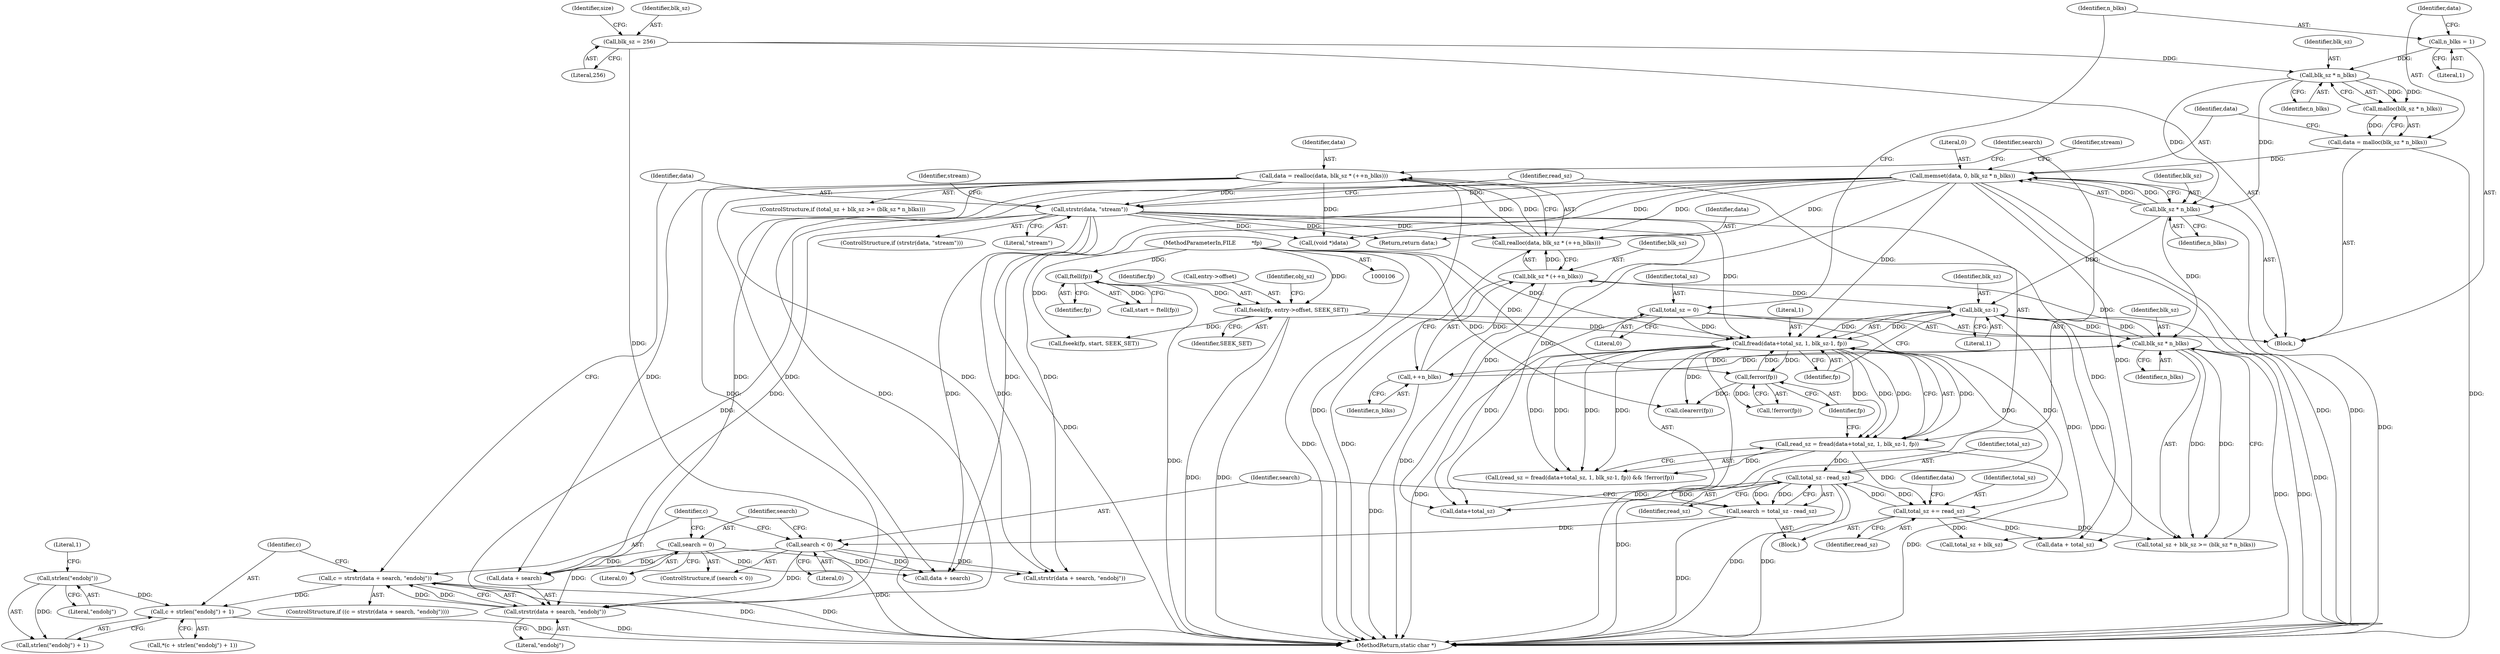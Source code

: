 digraph "1_pdfresurrect_0c4120fffa3dffe97b95c486a120eded82afe8a6_3@API" {
"1000278" [label="(Call,c + strlen(\"endobj\") + 1)"];
"1000268" [label="(Call,c = strstr(data + search, \"endobj\"))"];
"1000270" [label="(Call,strstr(data + search, \"endobj\"))"];
"1000247" [label="(Call,data = realloc(data, blk_sz * (++n_blks)))"];
"1000249" [label="(Call,realloc(data, blk_sz * (++n_blks)))"];
"1000204" [label="(Call,memset(data, 0, blk_sz * n_blks))"];
"1000198" [label="(Call,data = malloc(blk_sz * n_blks))"];
"1000200" [label="(Call,malloc(blk_sz * n_blks))"];
"1000201" [label="(Call,blk_sz * n_blks)"];
"1000114" [label="(Call,blk_sz = 256)"];
"1000195" [label="(Call,n_blks = 1)"];
"1000207" [label="(Call,blk_sz * n_blks)"];
"1000307" [label="(Call,strstr(data, \"stream\"))"];
"1000251" [label="(Call,blk_sz * (++n_blks))"];
"1000244" [label="(Call,blk_sz * n_blks)"];
"1000222" [label="(Call,blk_sz-1)"];
"1000253" [label="(Call,++n_blks)"];
"1000264" [label="(Call,search = 0)"];
"1000261" [label="(Call,search < 0)"];
"1000255" [label="(Call,search = total_sz - read_sz)"];
"1000257" [label="(Call,total_sz - read_sz)"];
"1000230" [label="(Call,total_sz += read_sz)"];
"1000215" [label="(Call,read_sz = fread(data+total_sz, 1, blk_sz-1, fp))"];
"1000217" [label="(Call,fread(data+total_sz, 1, blk_sz-1, fp))"];
"1000192" [label="(Call,total_sz = 0)"];
"1000227" [label="(Call,ferror(fp))"];
"1000107" [label="(MethodParameterIn,FILE         *fp)"];
"1000183" [label="(Call,fseek(fp, entry->offset, SEEK_SET))"];
"1000142" [label="(Call,ftell(fp))"];
"1000281" [label="(Call,strlen(\"endobj\"))"];
"1000205" [label="(Identifier,data)"];
"1000142" [label="(Call,ftell(fp))"];
"1000333" [label="(MethodReturn,static char *)"];
"1000195" [label="(Call,n_blks = 1)"];
"1000227" [label="(Call,ferror(fp))"];
"1000217" [label="(Call,fread(data+total_sz, 1, blk_sz-1, fp))"];
"1000315" [label="(Call,fseek(fp, start, SEEK_SET))"];
"1000185" [label="(Call,entry->offset)"];
"1000218" [label="(Call,data+total_sz)"];
"1000307" [label="(Call,strstr(data, \"stream\"))"];
"1000259" [label="(Identifier,read_sz)"];
"1000240" [label="(Call,total_sz + blk_sz >= (blk_sz * n_blks))"];
"1000281" [label="(Call,strlen(\"endobj\"))"];
"1000204" [label="(Call,memset(data, 0, blk_sz * n_blks))"];
"1000295" [label="(Call,(void *)data)"];
"1000107" [label="(MethodParameterIn,FILE         *fp)"];
"1000248" [label="(Identifier,data)"];
"1000290" [label="(Call,strstr(data + search, \"endobj\"))"];
"1000207" [label="(Call,blk_sz * n_blks)"];
"1000291" [label="(Call,data + search)"];
"1000114" [label="(Call,blk_sz = 256)"];
"1000251" [label="(Call,blk_sz * (++n_blks))"];
"1000254" [label="(Identifier,n_blks)"];
"1000190" [label="(Identifier,obj_sz)"];
"1000193" [label="(Identifier,total_sz)"];
"1000203" [label="(Identifier,n_blks)"];
"1000253" [label="(Call,++n_blks)"];
"1000236" [label="(Identifier,data)"];
"1000211" [label="(Identifier,stream)"];
"1000225" [label="(Identifier,fp)"];
"1000200" [label="(Call,malloc(blk_sz * n_blks))"];
"1000267" [label="(ControlStructure,if ((c = strstr(data + search, \"endobj\"))))"];
"1000250" [label="(Identifier,data)"];
"1000232" [label="(Identifier,read_sz)"];
"1000222" [label="(Call,blk_sz-1)"];
"1000221" [label="(Literal,1)"];
"1000199" [label="(Identifier,data)"];
"1000255" [label="(Call,search = total_sz - read_sz)"];
"1000194" [label="(Literal,0)"];
"1000129" [label="(Identifier,size)"];
"1000188" [label="(Identifier,SEEK_SET)"];
"1000197" [label="(Literal,1)"];
"1000268" [label="(Call,c = strstr(data + search, \"endobj\"))"];
"1000306" [label="(ControlStructure,if (strstr(data, \"stream\")))"];
"1000274" [label="(Literal,\"endobj\")"];
"1000280" [label="(Call,strlen(\"endobj\") + 1)"];
"1000249" [label="(Call,realloc(data, blk_sz * (++n_blks)))"];
"1000226" [label="(Call,!ferror(fp))"];
"1000206" [label="(Literal,0)"];
"1000277" [label="(Call,*(c + strlen(\"endobj\") + 1))"];
"1000192" [label="(Call,total_sz = 0)"];
"1000140" [label="(Call,start = ftell(fp))"];
"1000241" [label="(Call,total_sz + blk_sz)"];
"1000257" [label="(Call,total_sz - read_sz)"];
"1000209" [label="(Identifier,n_blks)"];
"1000252" [label="(Identifier,blk_sz)"];
"1000265" [label="(Identifier,search)"];
"1000235" [label="(Call,data + total_sz)"];
"1000262" [label="(Identifier,search)"];
"1000244" [label="(Call,blk_sz * n_blks)"];
"1000116" [label="(Literal,256)"];
"1000215" [label="(Call,read_sz = fread(data+total_sz, 1, blk_sz-1, fp))"];
"1000115" [label="(Identifier,blk_sz)"];
"1000198" [label="(Call,data = malloc(blk_sz * n_blks))"];
"1000231" [label="(Identifier,total_sz)"];
"1000230" [label="(Call,total_sz += read_sz)"];
"1000279" [label="(Identifier,c)"];
"1000214" [label="(Call,(read_sz = fread(data+total_sz, 1, blk_sz-1, fp)) && !ferror(fp))"];
"1000331" [label="(Return,return data;)"];
"1000282" [label="(Literal,\"endobj\")"];
"1000201" [label="(Call,blk_sz * n_blks)"];
"1000269" [label="(Identifier,c)"];
"1000260" [label="(ControlStructure,if (search < 0))"];
"1000228" [label="(Identifier,fp)"];
"1000246" [label="(Identifier,n_blks)"];
"1000309" [label="(Literal,\"stream\")"];
"1000245" [label="(Identifier,blk_sz)"];
"1000261" [label="(Call,search < 0)"];
"1000112" [label="(Block,)"];
"1000208" [label="(Identifier,blk_sz)"];
"1000256" [label="(Identifier,search)"];
"1000278" [label="(Call,c + strlen(\"endobj\") + 1)"];
"1000229" [label="(Block,)"];
"1000196" [label="(Identifier,n_blks)"];
"1000216" [label="(Identifier,read_sz)"];
"1000271" [label="(Call,data + search)"];
"1000224" [label="(Literal,1)"];
"1000311" [label="(Identifier,stream)"];
"1000270" [label="(Call,strstr(data + search, \"endobj\"))"];
"1000202" [label="(Identifier,blk_sz)"];
"1000239" [label="(ControlStructure,if (total_sz + blk_sz >= (blk_sz * n_blks)))"];
"1000313" [label="(Call,clearerr(fp))"];
"1000308" [label="(Identifier,data)"];
"1000143" [label="(Identifier,fp)"];
"1000264" [label="(Call,search = 0)"];
"1000258" [label="(Identifier,total_sz)"];
"1000247" [label="(Call,data = realloc(data, blk_sz * (++n_blks)))"];
"1000266" [label="(Literal,0)"];
"1000283" [label="(Literal,1)"];
"1000263" [label="(Literal,0)"];
"1000184" [label="(Identifier,fp)"];
"1000223" [label="(Identifier,blk_sz)"];
"1000183" [label="(Call,fseek(fp, entry->offset, SEEK_SET))"];
"1000278" -> "1000277"  [label="AST: "];
"1000278" -> "1000280"  [label="CFG: "];
"1000279" -> "1000278"  [label="AST: "];
"1000280" -> "1000278"  [label="AST: "];
"1000277" -> "1000278"  [label="CFG: "];
"1000278" -> "1000333"  [label="DDG: "];
"1000268" -> "1000278"  [label="DDG: "];
"1000281" -> "1000278"  [label="DDG: "];
"1000268" -> "1000267"  [label="AST: "];
"1000268" -> "1000270"  [label="CFG: "];
"1000269" -> "1000268"  [label="AST: "];
"1000270" -> "1000268"  [label="AST: "];
"1000279" -> "1000268"  [label="CFG: "];
"1000308" -> "1000268"  [label="CFG: "];
"1000268" -> "1000333"  [label="DDG: "];
"1000268" -> "1000333"  [label="DDG: "];
"1000270" -> "1000268"  [label="DDG: "];
"1000270" -> "1000268"  [label="DDG: "];
"1000270" -> "1000274"  [label="CFG: "];
"1000271" -> "1000270"  [label="AST: "];
"1000274" -> "1000270"  [label="AST: "];
"1000270" -> "1000333"  [label="DDG: "];
"1000247" -> "1000270"  [label="DDG: "];
"1000204" -> "1000270"  [label="DDG: "];
"1000307" -> "1000270"  [label="DDG: "];
"1000264" -> "1000270"  [label="DDG: "];
"1000261" -> "1000270"  [label="DDG: "];
"1000247" -> "1000239"  [label="AST: "];
"1000247" -> "1000249"  [label="CFG: "];
"1000248" -> "1000247"  [label="AST: "];
"1000249" -> "1000247"  [label="AST: "];
"1000256" -> "1000247"  [label="CFG: "];
"1000247" -> "1000333"  [label="DDG: "];
"1000249" -> "1000247"  [label="DDG: "];
"1000249" -> "1000247"  [label="DDG: "];
"1000247" -> "1000271"  [label="DDG: "];
"1000247" -> "1000290"  [label="DDG: "];
"1000247" -> "1000291"  [label="DDG: "];
"1000247" -> "1000295"  [label="DDG: "];
"1000247" -> "1000307"  [label="DDG: "];
"1000249" -> "1000251"  [label="CFG: "];
"1000250" -> "1000249"  [label="AST: "];
"1000251" -> "1000249"  [label="AST: "];
"1000249" -> "1000333"  [label="DDG: "];
"1000204" -> "1000249"  [label="DDG: "];
"1000307" -> "1000249"  [label="DDG: "];
"1000251" -> "1000249"  [label="DDG: "];
"1000204" -> "1000112"  [label="AST: "];
"1000204" -> "1000207"  [label="CFG: "];
"1000205" -> "1000204"  [label="AST: "];
"1000206" -> "1000204"  [label="AST: "];
"1000207" -> "1000204"  [label="AST: "];
"1000211" -> "1000204"  [label="CFG: "];
"1000204" -> "1000333"  [label="DDG: "];
"1000204" -> "1000333"  [label="DDG: "];
"1000198" -> "1000204"  [label="DDG: "];
"1000207" -> "1000204"  [label="DDG: "];
"1000207" -> "1000204"  [label="DDG: "];
"1000204" -> "1000217"  [label="DDG: "];
"1000204" -> "1000218"  [label="DDG: "];
"1000204" -> "1000235"  [label="DDG: "];
"1000204" -> "1000271"  [label="DDG: "];
"1000204" -> "1000290"  [label="DDG: "];
"1000204" -> "1000291"  [label="DDG: "];
"1000204" -> "1000295"  [label="DDG: "];
"1000204" -> "1000307"  [label="DDG: "];
"1000204" -> "1000331"  [label="DDG: "];
"1000198" -> "1000112"  [label="AST: "];
"1000198" -> "1000200"  [label="CFG: "];
"1000199" -> "1000198"  [label="AST: "];
"1000200" -> "1000198"  [label="AST: "];
"1000205" -> "1000198"  [label="CFG: "];
"1000198" -> "1000333"  [label="DDG: "];
"1000200" -> "1000198"  [label="DDG: "];
"1000200" -> "1000201"  [label="CFG: "];
"1000201" -> "1000200"  [label="AST: "];
"1000201" -> "1000200"  [label="DDG: "];
"1000201" -> "1000200"  [label="DDG: "];
"1000201" -> "1000203"  [label="CFG: "];
"1000202" -> "1000201"  [label="AST: "];
"1000203" -> "1000201"  [label="AST: "];
"1000114" -> "1000201"  [label="DDG: "];
"1000195" -> "1000201"  [label="DDG: "];
"1000201" -> "1000207"  [label="DDG: "];
"1000201" -> "1000207"  [label="DDG: "];
"1000114" -> "1000112"  [label="AST: "];
"1000114" -> "1000116"  [label="CFG: "];
"1000115" -> "1000114"  [label="AST: "];
"1000116" -> "1000114"  [label="AST: "];
"1000129" -> "1000114"  [label="CFG: "];
"1000114" -> "1000333"  [label="DDG: "];
"1000195" -> "1000112"  [label="AST: "];
"1000195" -> "1000197"  [label="CFG: "];
"1000196" -> "1000195"  [label="AST: "];
"1000197" -> "1000195"  [label="AST: "];
"1000199" -> "1000195"  [label="CFG: "];
"1000207" -> "1000209"  [label="CFG: "];
"1000208" -> "1000207"  [label="AST: "];
"1000209" -> "1000207"  [label="AST: "];
"1000207" -> "1000333"  [label="DDG: "];
"1000207" -> "1000222"  [label="DDG: "];
"1000207" -> "1000244"  [label="DDG: "];
"1000307" -> "1000306"  [label="AST: "];
"1000307" -> "1000309"  [label="CFG: "];
"1000308" -> "1000307"  [label="AST: "];
"1000309" -> "1000307"  [label="AST: "];
"1000216" -> "1000307"  [label="CFG: "];
"1000311" -> "1000307"  [label="CFG: "];
"1000307" -> "1000333"  [label="DDG: "];
"1000307" -> "1000217"  [label="DDG: "];
"1000307" -> "1000218"  [label="DDG: "];
"1000307" -> "1000235"  [label="DDG: "];
"1000307" -> "1000271"  [label="DDG: "];
"1000307" -> "1000290"  [label="DDG: "];
"1000307" -> "1000291"  [label="DDG: "];
"1000307" -> "1000295"  [label="DDG: "];
"1000307" -> "1000331"  [label="DDG: "];
"1000251" -> "1000253"  [label="CFG: "];
"1000252" -> "1000251"  [label="AST: "];
"1000253" -> "1000251"  [label="AST: "];
"1000251" -> "1000333"  [label="DDG: "];
"1000251" -> "1000222"  [label="DDG: "];
"1000244" -> "1000251"  [label="DDG: "];
"1000253" -> "1000251"  [label="DDG: "];
"1000244" -> "1000240"  [label="AST: "];
"1000244" -> "1000246"  [label="CFG: "];
"1000245" -> "1000244"  [label="AST: "];
"1000246" -> "1000244"  [label="AST: "];
"1000240" -> "1000244"  [label="CFG: "];
"1000244" -> "1000333"  [label="DDG: "];
"1000244" -> "1000333"  [label="DDG: "];
"1000244" -> "1000222"  [label="DDG: "];
"1000244" -> "1000240"  [label="DDG: "];
"1000244" -> "1000240"  [label="DDG: "];
"1000222" -> "1000244"  [label="DDG: "];
"1000253" -> "1000244"  [label="DDG: "];
"1000244" -> "1000253"  [label="DDG: "];
"1000222" -> "1000217"  [label="AST: "];
"1000222" -> "1000224"  [label="CFG: "];
"1000223" -> "1000222"  [label="AST: "];
"1000224" -> "1000222"  [label="AST: "];
"1000225" -> "1000222"  [label="CFG: "];
"1000222" -> "1000333"  [label="DDG: "];
"1000222" -> "1000217"  [label="DDG: "];
"1000222" -> "1000217"  [label="DDG: "];
"1000222" -> "1000240"  [label="DDG: "];
"1000222" -> "1000241"  [label="DDG: "];
"1000253" -> "1000254"  [label="CFG: "];
"1000254" -> "1000253"  [label="AST: "];
"1000253" -> "1000333"  [label="DDG: "];
"1000264" -> "1000260"  [label="AST: "];
"1000264" -> "1000266"  [label="CFG: "];
"1000265" -> "1000264"  [label="AST: "];
"1000266" -> "1000264"  [label="AST: "];
"1000269" -> "1000264"  [label="CFG: "];
"1000264" -> "1000271"  [label="DDG: "];
"1000264" -> "1000290"  [label="DDG: "];
"1000264" -> "1000291"  [label="DDG: "];
"1000261" -> "1000260"  [label="AST: "];
"1000261" -> "1000263"  [label="CFG: "];
"1000262" -> "1000261"  [label="AST: "];
"1000263" -> "1000261"  [label="AST: "];
"1000265" -> "1000261"  [label="CFG: "];
"1000269" -> "1000261"  [label="CFG: "];
"1000261" -> "1000333"  [label="DDG: "];
"1000255" -> "1000261"  [label="DDG: "];
"1000261" -> "1000271"  [label="DDG: "];
"1000261" -> "1000290"  [label="DDG: "];
"1000261" -> "1000291"  [label="DDG: "];
"1000255" -> "1000229"  [label="AST: "];
"1000255" -> "1000257"  [label="CFG: "];
"1000256" -> "1000255"  [label="AST: "];
"1000257" -> "1000255"  [label="AST: "];
"1000262" -> "1000255"  [label="CFG: "];
"1000255" -> "1000333"  [label="DDG: "];
"1000257" -> "1000255"  [label="DDG: "];
"1000257" -> "1000255"  [label="DDG: "];
"1000257" -> "1000259"  [label="CFG: "];
"1000258" -> "1000257"  [label="AST: "];
"1000259" -> "1000257"  [label="AST: "];
"1000257" -> "1000333"  [label="DDG: "];
"1000257" -> "1000333"  [label="DDG: "];
"1000257" -> "1000217"  [label="DDG: "];
"1000257" -> "1000218"  [label="DDG: "];
"1000257" -> "1000230"  [label="DDG: "];
"1000230" -> "1000257"  [label="DDG: "];
"1000215" -> "1000257"  [label="DDG: "];
"1000230" -> "1000229"  [label="AST: "];
"1000230" -> "1000232"  [label="CFG: "];
"1000231" -> "1000230"  [label="AST: "];
"1000232" -> "1000230"  [label="AST: "];
"1000236" -> "1000230"  [label="CFG: "];
"1000215" -> "1000230"  [label="DDG: "];
"1000192" -> "1000230"  [label="DDG: "];
"1000230" -> "1000235"  [label="DDG: "];
"1000230" -> "1000240"  [label="DDG: "];
"1000230" -> "1000241"  [label="DDG: "];
"1000215" -> "1000214"  [label="AST: "];
"1000215" -> "1000217"  [label="CFG: "];
"1000216" -> "1000215"  [label="AST: "];
"1000217" -> "1000215"  [label="AST: "];
"1000228" -> "1000215"  [label="CFG: "];
"1000214" -> "1000215"  [label="CFG: "];
"1000215" -> "1000333"  [label="DDG: "];
"1000215" -> "1000333"  [label="DDG: "];
"1000215" -> "1000214"  [label="DDG: "];
"1000217" -> "1000215"  [label="DDG: "];
"1000217" -> "1000215"  [label="DDG: "];
"1000217" -> "1000215"  [label="DDG: "];
"1000217" -> "1000215"  [label="DDG: "];
"1000217" -> "1000225"  [label="CFG: "];
"1000218" -> "1000217"  [label="AST: "];
"1000221" -> "1000217"  [label="AST: "];
"1000225" -> "1000217"  [label="AST: "];
"1000217" -> "1000333"  [label="DDG: "];
"1000217" -> "1000333"  [label="DDG: "];
"1000217" -> "1000214"  [label="DDG: "];
"1000217" -> "1000214"  [label="DDG: "];
"1000217" -> "1000214"  [label="DDG: "];
"1000217" -> "1000214"  [label="DDG: "];
"1000192" -> "1000217"  [label="DDG: "];
"1000227" -> "1000217"  [label="DDG: "];
"1000183" -> "1000217"  [label="DDG: "];
"1000107" -> "1000217"  [label="DDG: "];
"1000217" -> "1000227"  [label="DDG: "];
"1000217" -> "1000313"  [label="DDG: "];
"1000192" -> "1000112"  [label="AST: "];
"1000192" -> "1000194"  [label="CFG: "];
"1000193" -> "1000192"  [label="AST: "];
"1000194" -> "1000192"  [label="AST: "];
"1000196" -> "1000192"  [label="CFG: "];
"1000192" -> "1000218"  [label="DDG: "];
"1000227" -> "1000226"  [label="AST: "];
"1000227" -> "1000228"  [label="CFG: "];
"1000228" -> "1000227"  [label="AST: "];
"1000226" -> "1000227"  [label="CFG: "];
"1000227" -> "1000226"  [label="DDG: "];
"1000107" -> "1000227"  [label="DDG: "];
"1000227" -> "1000313"  [label="DDG: "];
"1000107" -> "1000106"  [label="AST: "];
"1000107" -> "1000333"  [label="DDG: "];
"1000107" -> "1000142"  [label="DDG: "];
"1000107" -> "1000183"  [label="DDG: "];
"1000107" -> "1000313"  [label="DDG: "];
"1000107" -> "1000315"  [label="DDG: "];
"1000183" -> "1000112"  [label="AST: "];
"1000183" -> "1000188"  [label="CFG: "];
"1000184" -> "1000183"  [label="AST: "];
"1000185" -> "1000183"  [label="AST: "];
"1000188" -> "1000183"  [label="AST: "];
"1000190" -> "1000183"  [label="CFG: "];
"1000183" -> "1000333"  [label="DDG: "];
"1000183" -> "1000333"  [label="DDG: "];
"1000142" -> "1000183"  [label="DDG: "];
"1000183" -> "1000315"  [label="DDG: "];
"1000142" -> "1000140"  [label="AST: "];
"1000142" -> "1000143"  [label="CFG: "];
"1000143" -> "1000142"  [label="AST: "];
"1000140" -> "1000142"  [label="CFG: "];
"1000142" -> "1000333"  [label="DDG: "];
"1000142" -> "1000140"  [label="DDG: "];
"1000281" -> "1000280"  [label="AST: "];
"1000281" -> "1000282"  [label="CFG: "];
"1000282" -> "1000281"  [label="AST: "];
"1000283" -> "1000281"  [label="CFG: "];
"1000281" -> "1000280"  [label="DDG: "];
}
